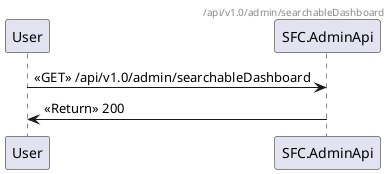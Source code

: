 @startuml
header /api/v1.0/admin/searchableDashboard
User -> SFC.AdminApi : <<GET>> /api/v1.0/admin/searchableDashboard
SFC.AdminApi -> User: <<Return>> 200
@enduml
